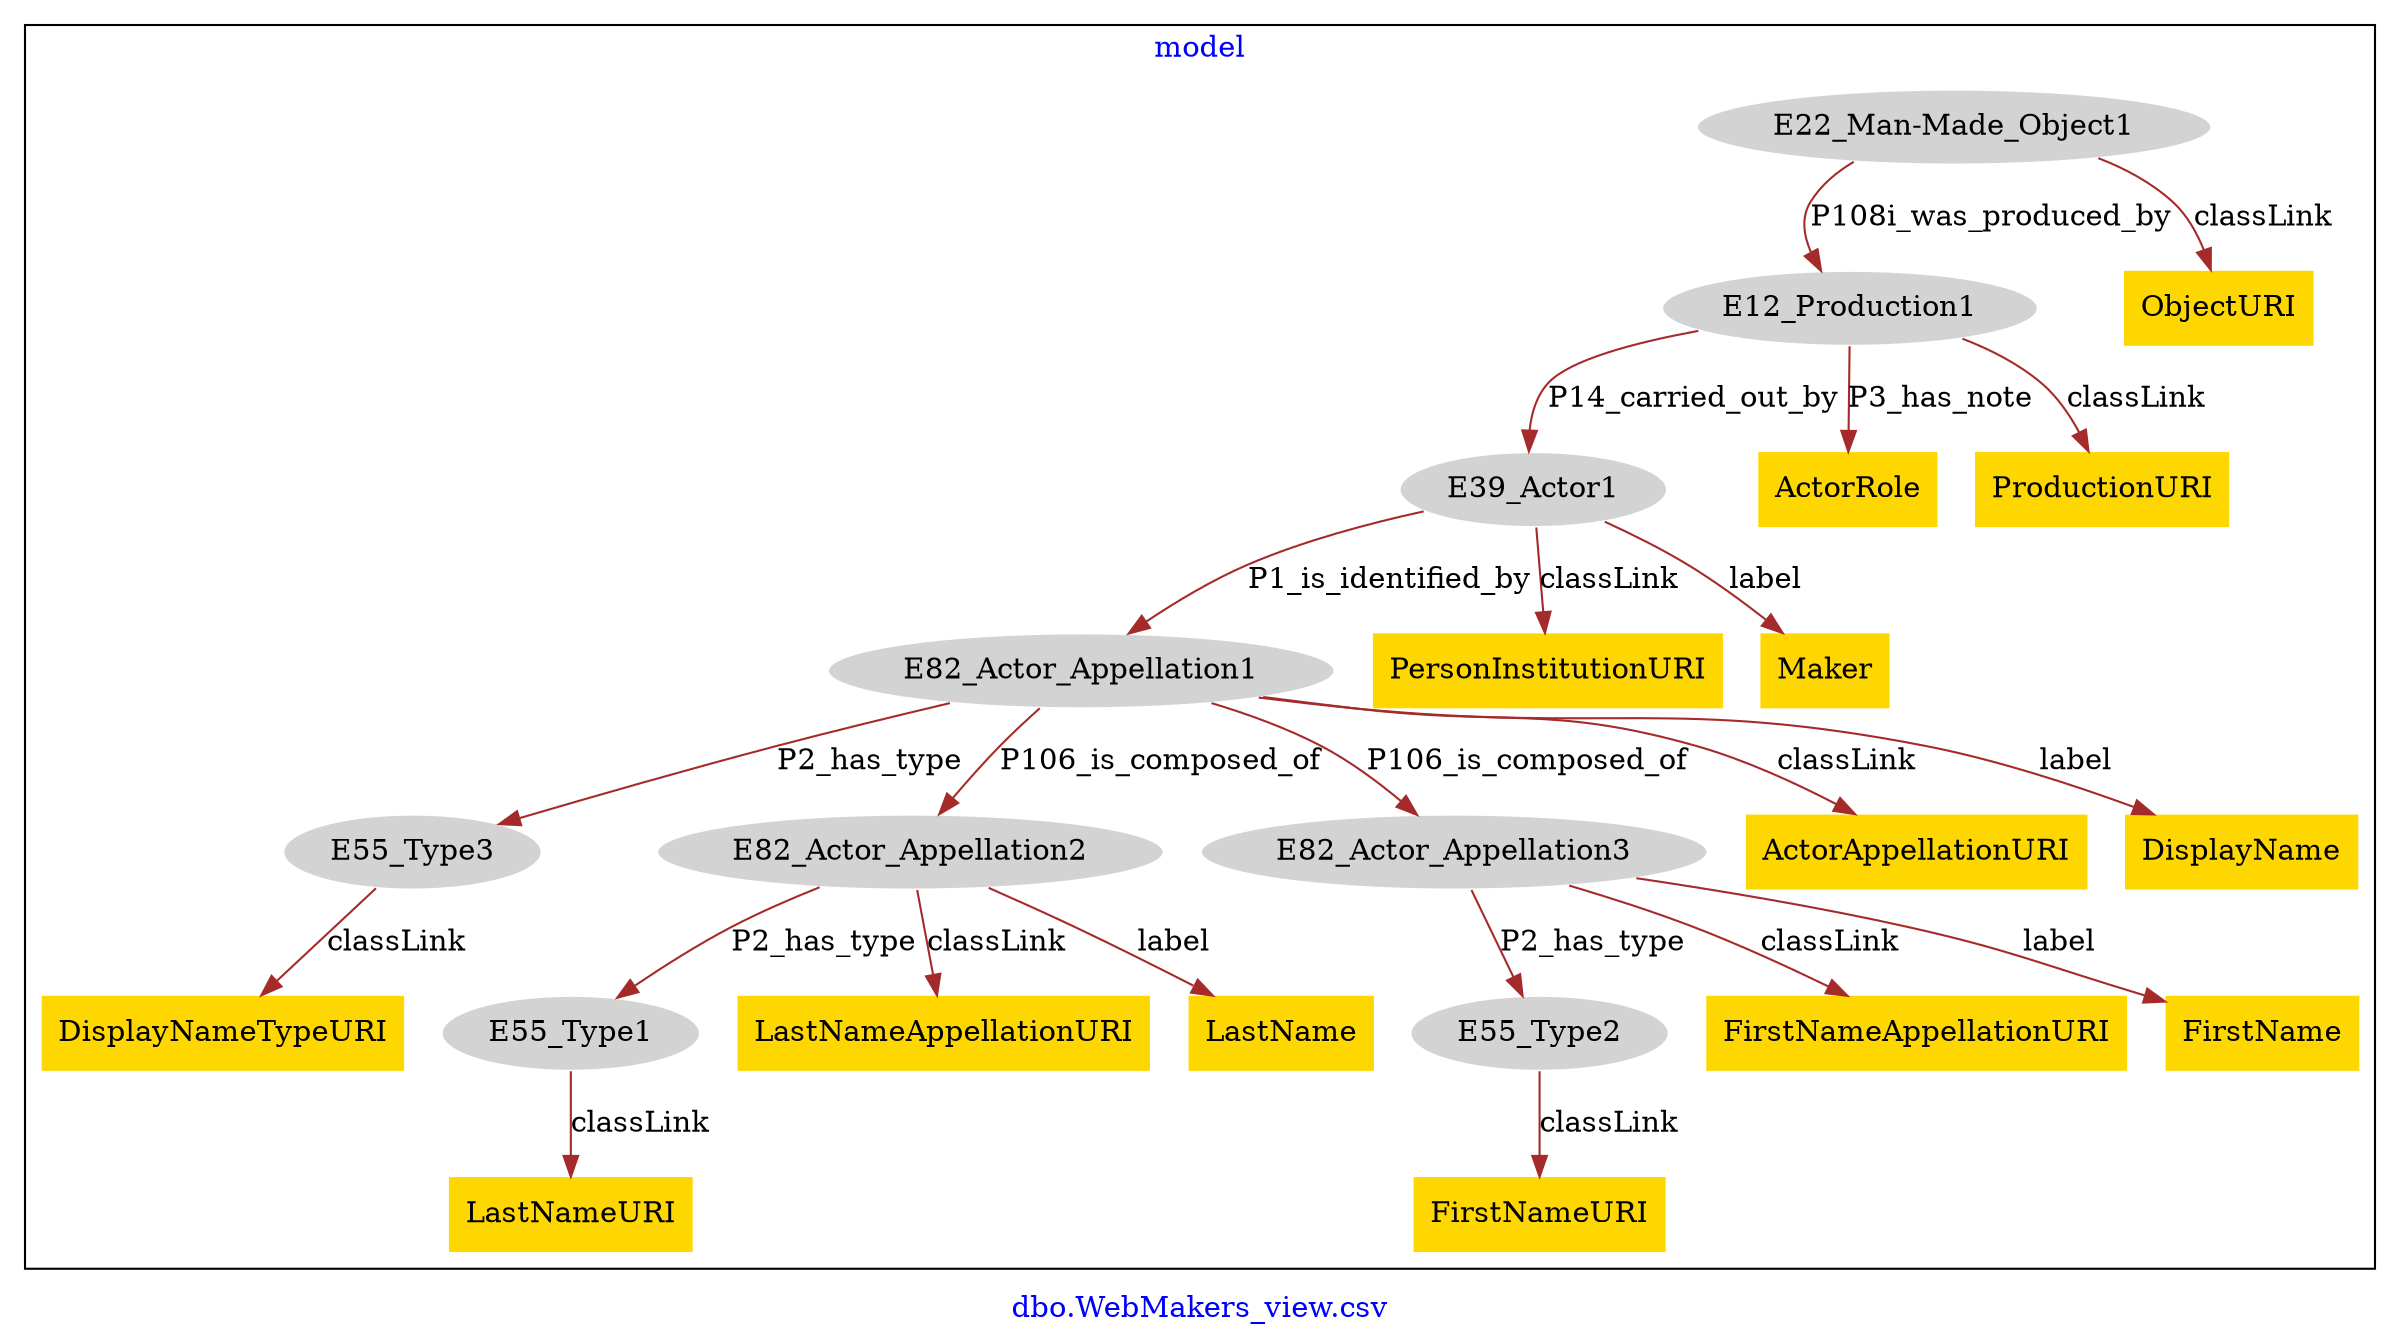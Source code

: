 digraph n0 {
fontcolor="blue"
remincross="true"
label="dbo.WebMakers_view.csv"
subgraph cluster {
label="model"
n2[style="filled",color="white",fillcolor="lightgray",label="E12_Production1"];
n3[style="filled",color="white",fillcolor="lightgray",label="E39_Actor1"];
n4[shape="plaintext",style="filled",fillcolor="gold",label="ActorRole"];
n5[shape="plaintext",style="filled",fillcolor="gold",label="ProductionURI"];
n6[style="filled",color="white",fillcolor="lightgray",label="E22_Man-Made_Object1"];
n7[shape="plaintext",style="filled",fillcolor="gold",label="ObjectURI"];
n8[style="filled",color="white",fillcolor="lightgray",label="E82_Actor_Appellation1"];
n9[shape="plaintext",style="filled",fillcolor="gold",label="PersonInstitutionURI"];
n10[shape="plaintext",style="filled",fillcolor="gold",label="Maker"];
n11[style="filled",color="white",fillcolor="lightgray",label="E55_Type1"];
n12[shape="plaintext",style="filled",fillcolor="gold",label="LastNameURI"];
n13[style="filled",color="white",fillcolor="lightgray",label="E55_Type2"];
n14[shape="plaintext",style="filled",fillcolor="gold",label="FirstNameURI"];
n15[style="filled",color="white",fillcolor="lightgray",label="E55_Type3"];
n16[shape="plaintext",style="filled",fillcolor="gold",label="DisplayNameTypeURI"];
n17[style="filled",color="white",fillcolor="lightgray",label="E82_Actor_Appellation2"];
n18[style="filled",color="white",fillcolor="lightgray",label="E82_Actor_Appellation3"];
n19[shape="plaintext",style="filled",fillcolor="gold",label="ActorAppellationURI"];
n20[shape="plaintext",style="filled",fillcolor="gold",label="DisplayName"];
n21[shape="plaintext",style="filled",fillcolor="gold",label="LastNameAppellationURI"];
n22[shape="plaintext",style="filled",fillcolor="gold",label="LastName"];
n23[shape="plaintext",style="filled",fillcolor="gold",label="FirstNameAppellationURI"];
n24[shape="plaintext",style="filled",fillcolor="gold",label="FirstName"];
}
n2 -> n3[color="brown",fontcolor="black",label="P14_carried_out_by"]
n2 -> n4[color="brown",fontcolor="black",label="P3_has_note"]
n2 -> n5[color="brown",fontcolor="black",label="classLink"]
n6 -> n2[color="brown",fontcolor="black",label="P108i_was_produced_by"]
n6 -> n7[color="brown",fontcolor="black",label="classLink"]
n3 -> n8[color="brown",fontcolor="black",label="P1_is_identified_by"]
n3 -> n9[color="brown",fontcolor="black",label="classLink"]
n3 -> n10[color="brown",fontcolor="black",label="label"]
n11 -> n12[color="brown",fontcolor="black",label="classLink"]
n13 -> n14[color="brown",fontcolor="black",label="classLink"]
n15 -> n16[color="brown",fontcolor="black",label="classLink"]
n8 -> n17[color="brown",fontcolor="black",label="P106_is_composed_of"]
n8 -> n18[color="brown",fontcolor="black",label="P106_is_composed_of"]
n8 -> n15[color="brown",fontcolor="black",label="P2_has_type"]
n8 -> n19[color="brown",fontcolor="black",label="classLink"]
n8 -> n20[color="brown",fontcolor="black",label="label"]
n17 -> n11[color="brown",fontcolor="black",label="P2_has_type"]
n17 -> n21[color="brown",fontcolor="black",label="classLink"]
n17 -> n22[color="brown",fontcolor="black",label="label"]
n18 -> n13[color="brown",fontcolor="black",label="P2_has_type"]
n18 -> n23[color="brown",fontcolor="black",label="classLink"]
n18 -> n24[color="brown",fontcolor="black",label="label"]
}
